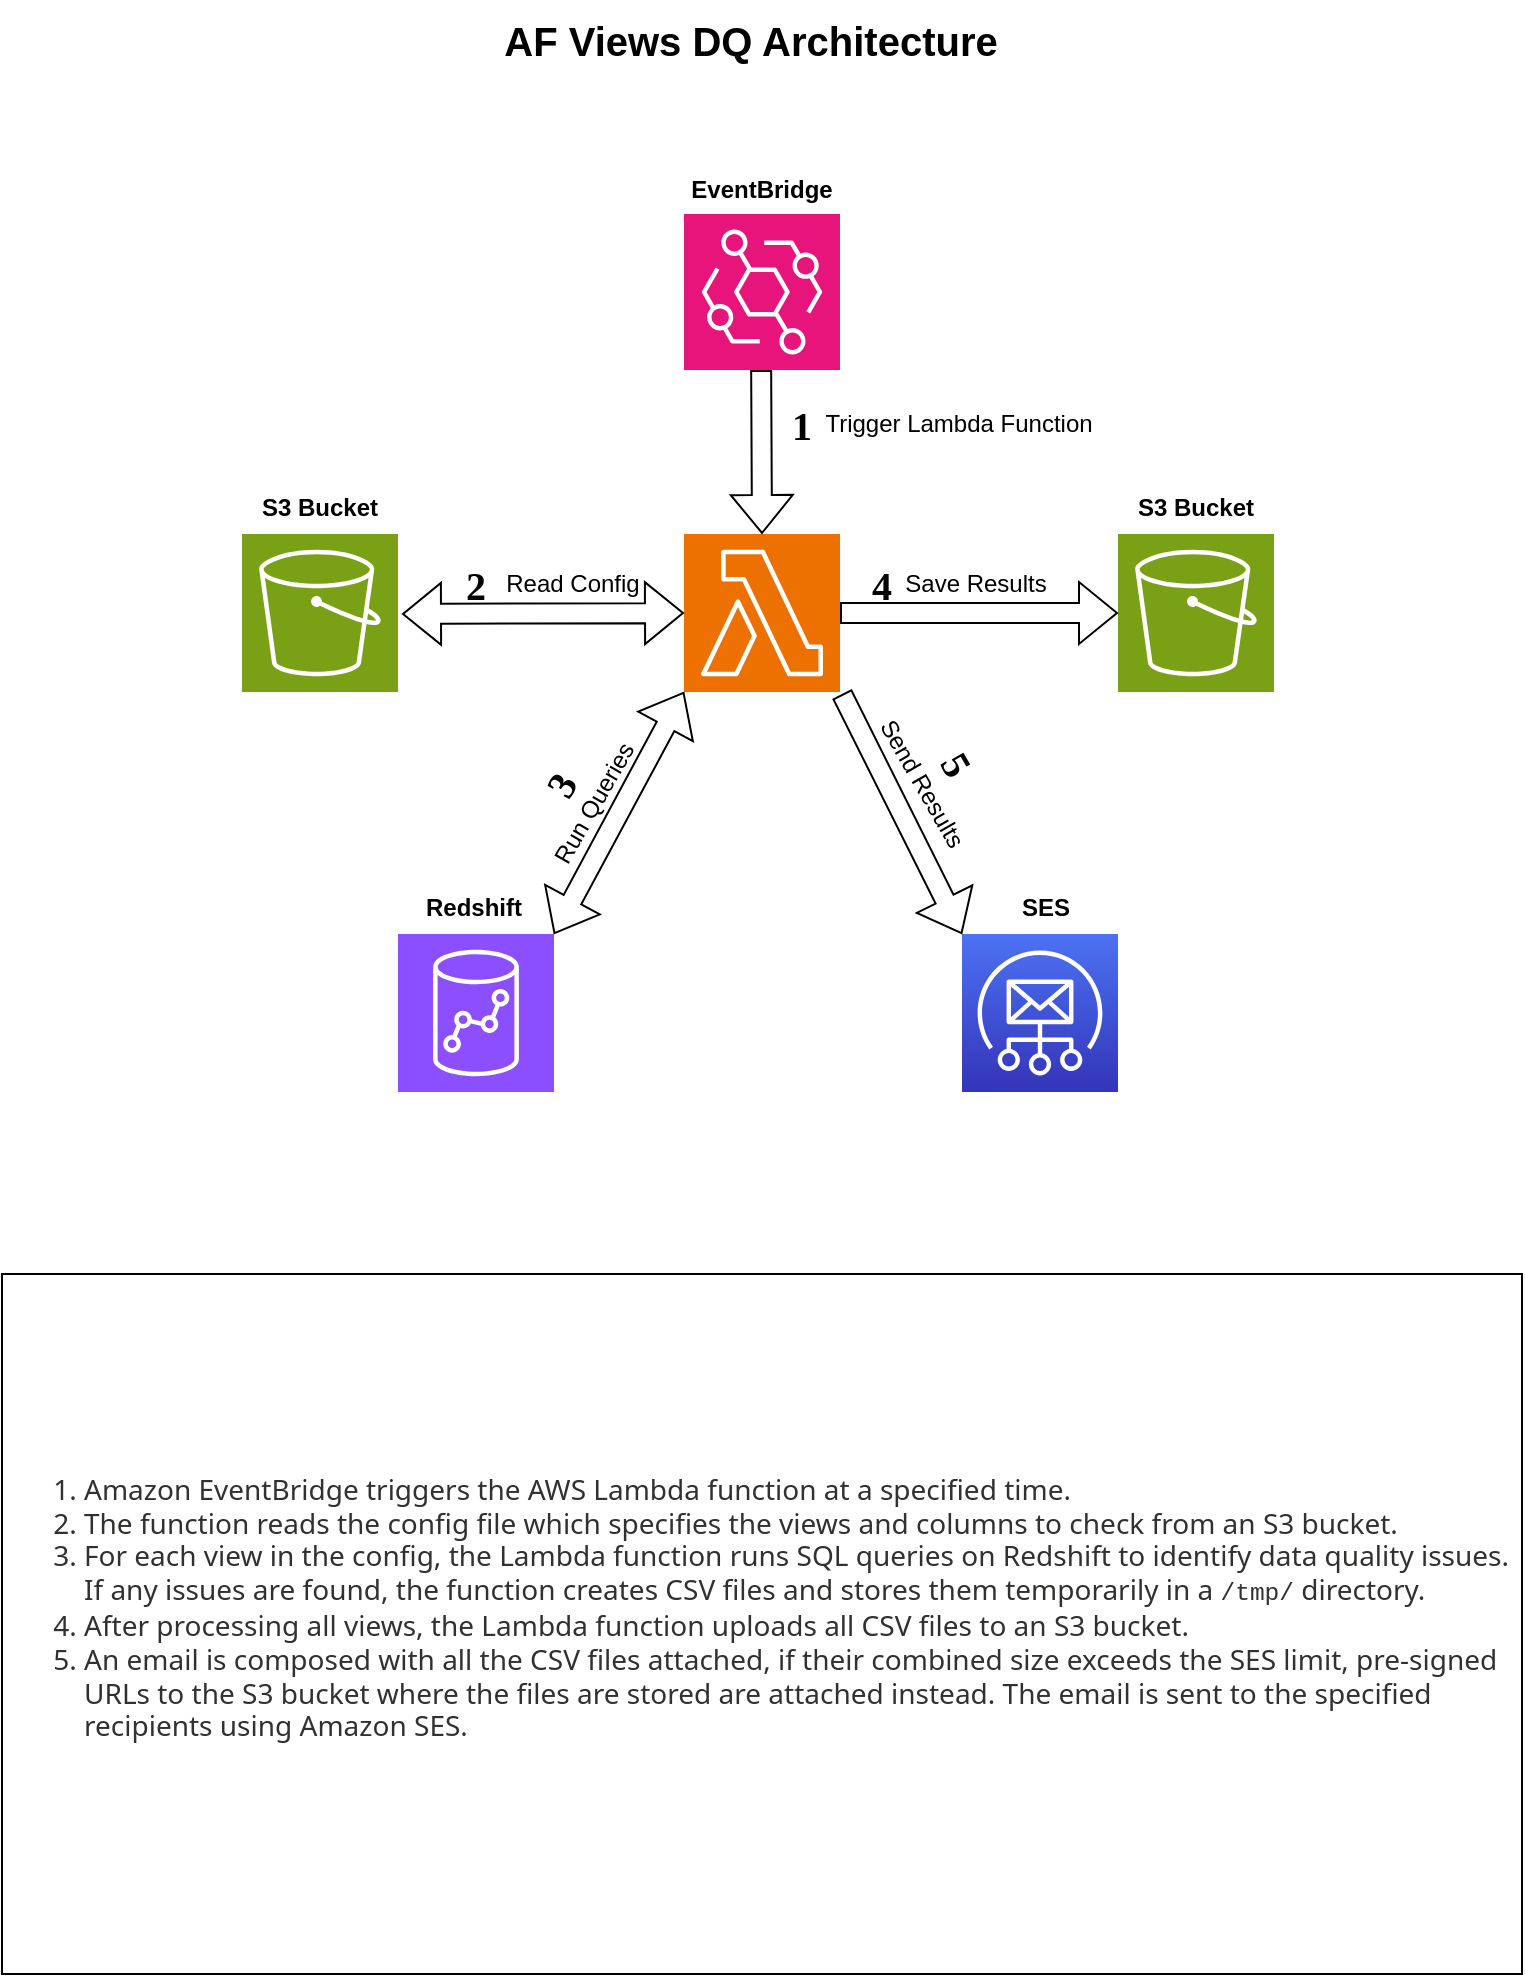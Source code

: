 <mxfile version="23.1.1" type="github">
  <diagram name="Page-1" id="4pKFLtx7nEYNAY9ywYdt">
    <mxGraphModel dx="2022" dy="3060" grid="1" gridSize="10" guides="1" tooltips="1" connect="1" arrows="1" fold="1" page="1" pageScale="1" pageWidth="827" pageHeight="1169" math="0" shadow="0">
      <root>
        <mxCell id="0" />
        <mxCell id="1" parent="0" />
        <mxCell id="BuRFIuSdHMDAepd6z3iT-31" value="&lt;b&gt;&lt;font style=&quot;font-size: 20px;&quot;&gt;AF Views DQ Architecture&lt;/font&gt;&lt;/b&gt;" style="text;html=1;align=center;verticalAlign=middle;resizable=0;points=[];autosize=1;strokeColor=none;fillColor=none;" vertex="1" parent="1">
          <mxGeometry x="79" y="-1640" width="270" height="40" as="geometry" />
        </mxCell>
        <mxCell id="BuRFIuSdHMDAepd6z3iT-32" value="" style="sketch=0;points=[[0,0,0],[0.25,0,0],[0.5,0,0],[0.75,0,0],[1,0,0],[0,1,0],[0.25,1,0],[0.5,1,0],[0.75,1,0],[1,1,0],[0,0.25,0],[0,0.5,0],[0,0.75,0],[1,0.25,0],[1,0.5,0],[1,0.75,0]];outlineConnect=0;fontColor=#232F3E;fillColor=#8C4FFF;strokeColor=#ffffff;dashed=0;verticalLabelPosition=bottom;verticalAlign=top;align=center;html=1;fontSize=12;fontStyle=0;aspect=fixed;shape=mxgraph.aws4.resourceIcon;resIcon=mxgraph.aws4.redshift;" vertex="1" parent="1">
          <mxGeometry x="38" y="-1173" width="78" height="79" as="geometry" />
        </mxCell>
        <mxCell id="BuRFIuSdHMDAepd6z3iT-33" value="" style="sketch=0;points=[[0,0,0],[0.25,0,0],[0.5,0,0],[0.75,0,0],[1,0,0],[0,1,0],[0.25,1,0],[0.5,1,0],[0.75,1,0],[1,1,0],[0,0.25,0],[0,0.5,0],[0,0.75,0],[1,0.25,0],[1,0.5,0],[1,0.75,0]];outlineConnect=0;fontColor=#232F3E;fillColor=#ED7100;strokeColor=#ffffff;dashed=0;verticalLabelPosition=bottom;verticalAlign=top;align=center;html=1;fontSize=12;fontStyle=0;aspect=fixed;shape=mxgraph.aws4.resourceIcon;resIcon=mxgraph.aws4.lambda;" vertex="1" parent="1">
          <mxGeometry x="181" y="-1373" width="78" height="79" as="geometry" />
        </mxCell>
        <mxCell id="BuRFIuSdHMDAepd6z3iT-34" value="" style="sketch=0;points=[[0,0,0],[0.25,0,0],[0.5,0,0],[0.75,0,0],[1,0,0],[0,1,0],[0.25,1,0],[0.5,1,0],[0.75,1,0],[1,1,0],[0,0.25,0],[0,0.5,0],[0,0.75,0],[1,0.25,0],[1,0.5,0],[1,0.75,0]];outlineConnect=0;fontColor=#232F3E;fillColor=#7AA116;strokeColor=#ffffff;dashed=0;verticalLabelPosition=bottom;verticalAlign=top;align=center;html=1;fontSize=12;fontStyle=0;aspect=fixed;shape=mxgraph.aws4.resourceIcon;resIcon=mxgraph.aws4.s3;" vertex="1" parent="1">
          <mxGeometry x="-40" y="-1373" width="78" height="79" as="geometry" />
        </mxCell>
        <mxCell id="BuRFIuSdHMDAepd6z3iT-35" value="" style="sketch=0;points=[[0,0,0],[0.25,0,0],[0.5,0,0],[0.75,0,0],[1,0,0],[0,1,0],[0.25,1,0],[0.5,1,0],[0.75,1,0],[1,1,0],[0,0.25,0],[0,0.5,0],[0,0.75,0],[1,0.25,0],[1,0.5,0],[1,0.75,0]];outlineConnect=0;fontColor=#232F3E;fillColor=#7AA116;strokeColor=#ffffff;dashed=0;verticalLabelPosition=bottom;verticalAlign=top;align=center;html=1;fontSize=12;fontStyle=0;aspect=fixed;shape=mxgraph.aws4.resourceIcon;resIcon=mxgraph.aws4.s3;" vertex="1" parent="1">
          <mxGeometry x="398" y="-1373" width="78" height="79" as="geometry" />
        </mxCell>
        <mxCell id="BuRFIuSdHMDAepd6z3iT-36" value="" style="sketch=0;points=[[0,0,0],[0.25,0,0],[0.5,0,0],[0.75,0,0],[1,0,0],[0,1,0],[0.25,1,0],[0.5,1,0],[0.75,1,0],[1,1,0],[0,0.25,0],[0,0.5,0],[0,0.75,0],[1,0.25,0],[1,0.5,0],[1,0.75,0]];outlineConnect=0;fontColor=#232F3E;gradientColor=#4D72F3;gradientDirection=north;fillColor=#3334B9;strokeColor=#ffffff;dashed=0;verticalLabelPosition=bottom;verticalAlign=top;align=center;html=1;fontSize=12;fontStyle=0;aspect=fixed;shape=mxgraph.aws4.resourceIcon;resIcon=mxgraph.aws4.simple_email_service;" vertex="1" parent="1">
          <mxGeometry x="320" y="-1173" width="78" height="79" as="geometry" />
        </mxCell>
        <mxCell id="BuRFIuSdHMDAepd6z3iT-37" value="&lt;ol style=&quot;box-sizing: border-box; margin-top: 0px; margin-bottom: 1rem; color: rgb(50, 49, 48); font-family: &amp;quot;Segoe UI&amp;quot;, &amp;quot;Segoe UI Web (West European)&amp;quot;, &amp;quot;Segoe UI&amp;quot;, -apple-system, BlinkMacSystemFont, Roboto, &amp;quot;Helvetica Neue&amp;quot;, sans-serif; font-size: 14px; text-align: left; background-color: rgb(255, 255, 255);&quot;&gt;&lt;li style=&quot;border-color: var(--border-color); box-sizing: border-box;&quot;&gt;Amazon EventBridge triggers the AWS Lambda function at a specified time.&lt;/li&gt;&lt;li style=&quot;box-sizing: border-box;&quot;&gt;The function reads the config file which specifies the views and columns to check from an S3 bucket.&lt;/li&gt;&lt;li style=&quot;box-sizing: border-box;&quot;&gt;For each view in the config, the Lambda function runs SQL queries on Redshift to identify data quality issues. If any issues are found, the function creates CSV files and stores them temporarily in a&amp;nbsp;&lt;code style=&quot;color: var(--colorPaletteNavyBorderActive); box-sizing: border-box; font-family: SFMono-Regular, Menlo, Monaco, Consolas, &amp;quot;Liberation Mono&amp;quot;, &amp;quot;Courier New&amp;quot;, monospace; font-size: 12.25px; word-break: break-word; width: 100%;&quot;&gt;/tmp/&lt;/code&gt;&amp;nbsp;directory.&lt;/li&gt;&lt;li style=&quot;box-sizing: border-box;&quot;&gt;After processing all views, the Lambda function uploads all CSV files to an S3 bucket.&lt;/li&gt;&lt;li style=&quot;box-sizing: border-box;&quot;&gt;An email is composed with all the CSV files attached, if their combined size exceeds the SES limit, pre-signed URLs to the S3 bucket where the files are stored are attached instead. The email is sent to the specified recipients using Amazon SES.&lt;/li&gt;&lt;/ol&gt;" style="rounded=0;whiteSpace=wrap;html=1;" vertex="1" parent="1">
          <mxGeometry x="-160" y="-1003" width="760" height="350" as="geometry" />
        </mxCell>
        <mxCell id="BuRFIuSdHMDAepd6z3iT-38" value="" style="sketch=0;points=[[0,0,0],[0.25,0,0],[0.5,0,0],[0.75,0,0],[1,0,0],[0,1,0],[0.25,1,0],[0.5,1,0],[0.75,1,0],[1,1,0],[0,0.25,0],[0,0.5,0],[0,0.75,0],[1,0.25,0],[1,0.5,0],[1,0.75,0]];outlineConnect=0;fontColor=#232F3E;fillColor=#E7157B;strokeColor=#ffffff;dashed=0;verticalLabelPosition=bottom;verticalAlign=top;align=center;html=1;fontSize=12;fontStyle=0;aspect=fixed;shape=mxgraph.aws4.resourceIcon;resIcon=mxgraph.aws4.eventbridge;" vertex="1" parent="1">
          <mxGeometry x="181" y="-1533" width="78" height="78" as="geometry" />
        </mxCell>
        <mxCell id="BuRFIuSdHMDAepd6z3iT-39" value="" style="shape=flexArrow;endArrow=classic;startArrow=classic;html=1;rounded=0;entryX=0;entryY=0.5;entryDx=0;entryDy=0;entryPerimeter=0;" edge="1" parent="1" target="BuRFIuSdHMDAepd6z3iT-33">
          <mxGeometry width="100" height="100" relative="1" as="geometry">
            <mxPoint x="40" y="-1333" as="sourcePoint" />
            <mxPoint x="151" y="-1333.92" as="targetPoint" />
          </mxGeometry>
        </mxCell>
        <mxCell id="BuRFIuSdHMDAepd6z3iT-40" value="" style="shape=flexArrow;endArrow=classic;startArrow=classic;html=1;rounded=0;entryX=0;entryY=1;entryDx=0;entryDy=0;entryPerimeter=0;exitX=1;exitY=0;exitDx=0;exitDy=0;exitPerimeter=0;" edge="1" parent="1" source="BuRFIuSdHMDAepd6z3iT-32" target="BuRFIuSdHMDAepd6z3iT-33">
          <mxGeometry width="100" height="100" relative="1" as="geometry">
            <mxPoint x="139" y="-1212" as="sourcePoint" />
            <mxPoint x="239" y="-1312" as="targetPoint" />
          </mxGeometry>
        </mxCell>
        <mxCell id="BuRFIuSdHMDAepd6z3iT-41" value="" style="shape=flexArrow;endArrow=classic;html=1;rounded=0;exitX=1;exitY=0.5;exitDx=0;exitDy=0;exitPerimeter=0;entryX=0;entryY=0.5;entryDx=0;entryDy=0;entryPerimeter=0;" edge="1" parent="1" source="BuRFIuSdHMDAepd6z3iT-33" target="BuRFIuSdHMDAepd6z3iT-35">
          <mxGeometry width="50" height="50" relative="1" as="geometry">
            <mxPoint x="311" y="-1333.92" as="sourcePoint" />
            <mxPoint x="360" y="-1334" as="targetPoint" />
          </mxGeometry>
        </mxCell>
        <mxCell id="BuRFIuSdHMDAepd6z3iT-42" value="" style="shape=flexArrow;endArrow=classic;html=1;rounded=0;entryX=0;entryY=0;entryDx=0;entryDy=0;entryPerimeter=0;" edge="1" parent="1" target="BuRFIuSdHMDAepd6z3iT-36">
          <mxGeometry width="50" height="50" relative="1" as="geometry">
            <mxPoint x="260" y="-1293" as="sourcePoint" />
            <mxPoint x="309" y="-1323" as="targetPoint" />
          </mxGeometry>
        </mxCell>
        <mxCell id="BuRFIuSdHMDAepd6z3iT-43" value="" style="shape=flexArrow;endArrow=classic;html=1;rounded=0;entryX=0.5;entryY=0;entryDx=0;entryDy=0;entryPerimeter=0;" edge="1" parent="1" target="BuRFIuSdHMDAepd6z3iT-33">
          <mxGeometry width="50" height="50" relative="1" as="geometry">
            <mxPoint x="219.58" y="-1455" as="sourcePoint" />
            <mxPoint x="219.58" y="-1395" as="targetPoint" />
          </mxGeometry>
        </mxCell>
        <mxCell id="BuRFIuSdHMDAepd6z3iT-44" value="Trigger Lambda Function" style="text;html=1;align=center;verticalAlign=middle;resizable=0;points=[];autosize=1;strokeColor=none;fillColor=none;" vertex="1" parent="1">
          <mxGeometry x="238" y="-1443" width="160" height="30" as="geometry" />
        </mxCell>
        <mxCell id="BuRFIuSdHMDAepd6z3iT-45" value="Read Config" style="text;html=1;align=center;verticalAlign=middle;resizable=0;points=[];autosize=1;strokeColor=none;fillColor=none;" vertex="1" parent="1">
          <mxGeometry x="80" y="-1363" width="90" height="30" as="geometry" />
        </mxCell>
        <mxCell id="BuRFIuSdHMDAepd6z3iT-46" value="Run Queries" style="text;html=1;align=center;verticalAlign=middle;resizable=0;points=[];autosize=1;strokeColor=none;fillColor=none;rotation=-60;" vertex="1" parent="1">
          <mxGeometry x="91" y="-1253" width="90" height="30" as="geometry" />
        </mxCell>
        <mxCell id="BuRFIuSdHMDAepd6z3iT-47" value="Save Results" style="text;html=1;strokeColor=none;fillColor=none;align=center;verticalAlign=middle;whiteSpace=wrap;rounded=0;" vertex="1" parent="1">
          <mxGeometry x="279" y="-1363" width="96" height="30" as="geometry" />
        </mxCell>
        <mxCell id="BuRFIuSdHMDAepd6z3iT-48" value="Send Results" style="text;html=1;strokeColor=none;fillColor=none;align=center;verticalAlign=middle;whiteSpace=wrap;rounded=0;rotation=60;" vertex="1" parent="1">
          <mxGeometry x="250" y="-1263" width="100" height="30" as="geometry" />
        </mxCell>
        <mxCell id="BuRFIuSdHMDAepd6z3iT-49" value="&lt;b&gt;&lt;font style=&quot;font-size: 20px;&quot; face=&quot;Times New Roman&quot;&gt;1&lt;/font&gt;&lt;/b&gt;" style="text;html=1;strokeColor=none;fillColor=none;align=center;verticalAlign=middle;whiteSpace=wrap;rounded=0;" vertex="1" parent="1">
          <mxGeometry x="210" y="-1443" width="60" height="30" as="geometry" />
        </mxCell>
        <mxCell id="BuRFIuSdHMDAepd6z3iT-50" value="&lt;b&gt;&lt;font style=&quot;font-size: 20px;&quot; face=&quot;Times New Roman&quot;&gt;2&lt;/font&gt;&lt;/b&gt;" style="text;html=1;strokeColor=none;fillColor=none;align=center;verticalAlign=middle;whiteSpace=wrap;rounded=0;" vertex="1" parent="1">
          <mxGeometry x="47" y="-1363" width="60" height="30" as="geometry" />
        </mxCell>
        <mxCell id="BuRFIuSdHMDAepd6z3iT-51" value="&lt;b&gt;&lt;font style=&quot;font-size: 20px;&quot; face=&quot;Times New Roman&quot;&gt;3&lt;br&gt;&lt;/font&gt;&lt;/b&gt;" style="text;html=1;strokeColor=none;fillColor=none;align=center;verticalAlign=middle;whiteSpace=wrap;rounded=0;rotation=-60;" vertex="1" parent="1">
          <mxGeometry x="89" y="-1263" width="60" height="30" as="geometry" />
        </mxCell>
        <mxCell id="BuRFIuSdHMDAepd6z3iT-52" value="&lt;b&gt;&lt;font style=&quot;font-size: 20px;&quot; face=&quot;Times New Roman&quot;&gt;4&lt;/font&gt;&lt;/b&gt;" style="text;html=1;strokeColor=none;fillColor=none;align=center;verticalAlign=middle;whiteSpace=wrap;rounded=0;" vertex="1" parent="1">
          <mxGeometry x="250" y="-1363" width="60" height="30" as="geometry" />
        </mxCell>
        <mxCell id="BuRFIuSdHMDAepd6z3iT-53" value="&lt;b&gt;&lt;font style=&quot;font-size: 20px;&quot; face=&quot;Times New Roman&quot;&gt;5&lt;br&gt;&lt;/font&gt;&lt;/b&gt;" style="text;html=1;strokeColor=none;fillColor=none;align=center;verticalAlign=middle;whiteSpace=wrap;rounded=0;rotation=60;" vertex="1" parent="1">
          <mxGeometry x="288" y="-1273" width="60" height="30" as="geometry" />
        </mxCell>
        <mxCell id="BuRFIuSdHMDAepd6z3iT-54" value="&lt;b&gt;EventBridge&lt;/b&gt;" style="text;html=1;strokeColor=none;fillColor=none;align=center;verticalAlign=middle;whiteSpace=wrap;rounded=0;" vertex="1" parent="1">
          <mxGeometry x="190" y="-1560" width="60" height="30" as="geometry" />
        </mxCell>
        <mxCell id="BuRFIuSdHMDAepd6z3iT-55" value="&lt;b style=&quot;border-color: var(--border-color); color: rgb(0, 0, 0); font-family: Helvetica; font-size: 12px; font-style: normal; font-variant-ligatures: normal; font-variant-caps: normal; letter-spacing: normal; orphans: 2; text-align: center; text-indent: 0px; text-transform: none; widows: 2; word-spacing: 0px; -webkit-text-stroke-width: 0px; background-color: rgb(255, 255, 255); text-decoration-thickness: initial; text-decoration-style: initial; text-decoration-color: initial;&quot;&gt;S3 Bucket&lt;/b&gt;" style="text;whiteSpace=wrap;html=1;" vertex="1" parent="1">
          <mxGeometry x="-32" y="-1400" width="70" height="40" as="geometry" />
        </mxCell>
        <mxCell id="BuRFIuSdHMDAepd6z3iT-56" value="&lt;b style=&quot;border-color: var(--border-color); color: rgb(0, 0, 0); font-family: Helvetica; font-size: 12px; font-style: normal; font-variant-ligatures: normal; font-variant-caps: normal; letter-spacing: normal; orphans: 2; text-align: center; text-indent: 0px; text-transform: none; widows: 2; word-spacing: 0px; -webkit-text-stroke-width: 0px; background-color: rgb(255, 255, 255); text-decoration-thickness: initial; text-decoration-style: initial; text-decoration-color: initial;&quot;&gt;S3 Bucket&lt;/b&gt;" style="text;whiteSpace=wrap;html=1;" vertex="1" parent="1">
          <mxGeometry x="406" y="-1400" width="70" height="40" as="geometry" />
        </mxCell>
        <mxCell id="BuRFIuSdHMDAepd6z3iT-57" value="&lt;b style=&quot;border-color: var(--border-color); color: rgb(0, 0, 0); font-family: Helvetica; font-size: 12px; font-style: normal; font-variant-ligatures: normal; font-variant-caps: normal; letter-spacing: normal; orphans: 2; text-align: center; text-indent: 0px; text-transform: none; widows: 2; word-spacing: 0px; -webkit-text-stroke-width: 0px; background-color: rgb(255, 255, 255); text-decoration-thickness: initial; text-decoration-style: initial; text-decoration-color: initial;&quot;&gt;Redshift&lt;/b&gt;" style="text;whiteSpace=wrap;html=1;" vertex="1" parent="1">
          <mxGeometry x="50" y="-1200" width="50" height="40" as="geometry" />
        </mxCell>
        <mxCell id="BuRFIuSdHMDAepd6z3iT-58" value="&lt;b style=&quot;border-color: var(--border-color); color: rgb(0, 0, 0); font-family: Helvetica; font-size: 12px; font-style: normal; font-variant-ligatures: normal; font-variant-caps: normal; letter-spacing: normal; orphans: 2; text-align: center; text-indent: 0px; text-transform: none; widows: 2; word-spacing: 0px; -webkit-text-stroke-width: 0px; background-color: rgb(255, 255, 255); text-decoration-thickness: initial; text-decoration-style: initial; text-decoration-color: initial;&quot;&gt;SES&lt;/b&gt;" style="text;whiteSpace=wrap;html=1;" vertex="1" parent="1">
          <mxGeometry x="348" y="-1200" width="30" height="40" as="geometry" />
        </mxCell>
      </root>
    </mxGraphModel>
  </diagram>
</mxfile>
